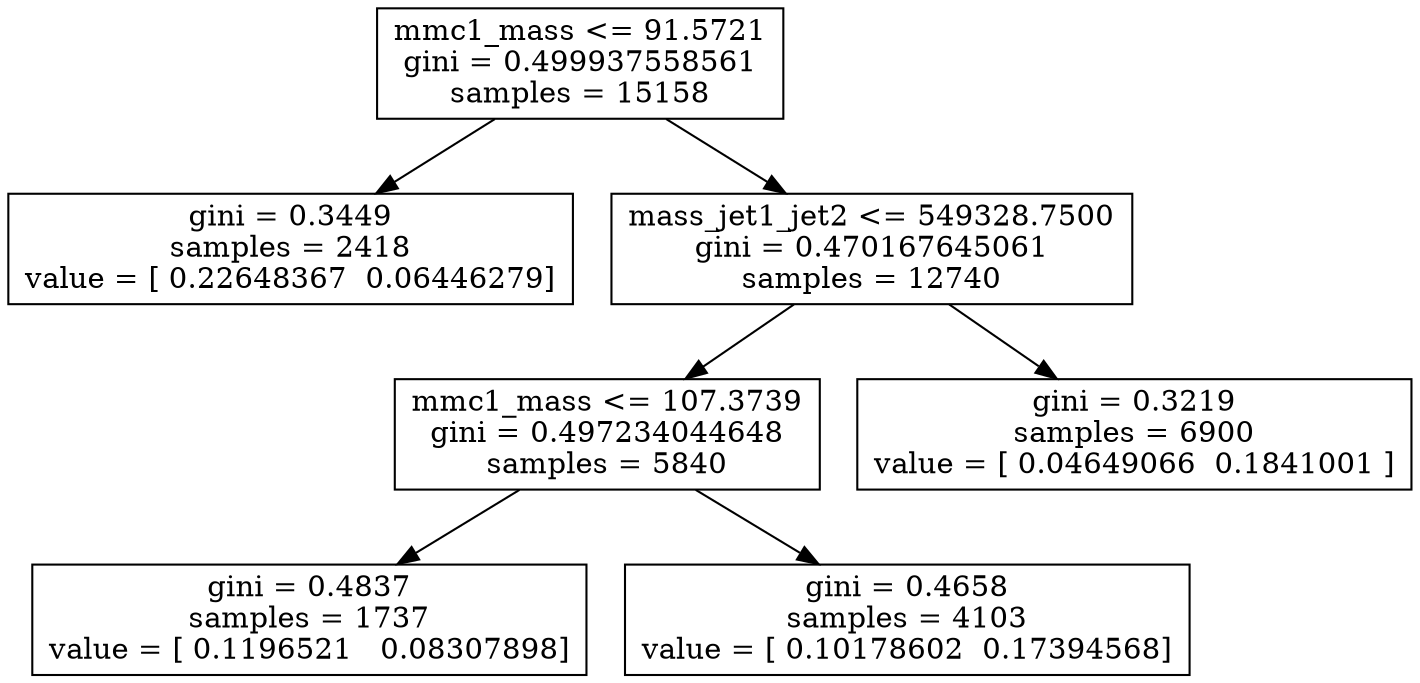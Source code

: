 digraph Tree {
0 [label="mmc1_mass <= 91.5721\ngini = 0.499937558561\nsamples = 15158", shape="box"] ;
1 [label="gini = 0.3449\nsamples = 2418\nvalue = [ 0.22648367  0.06446279]", shape="box"] ;
0 -> 1 ;
2 [label="mass_jet1_jet2 <= 549328.7500\ngini = 0.470167645061\nsamples = 12740", shape="box"] ;
0 -> 2 ;
3 [label="mmc1_mass <= 107.3739\ngini = 0.497234044648\nsamples = 5840", shape="box"] ;
2 -> 3 ;
4 [label="gini = 0.4837\nsamples = 1737\nvalue = [ 0.1196521   0.08307898]", shape="box"] ;
3 -> 4 ;
5 [label="gini = 0.4658\nsamples = 4103\nvalue = [ 0.10178602  0.17394568]", shape="box"] ;
3 -> 5 ;
6 [label="gini = 0.3219\nsamples = 6900\nvalue = [ 0.04649066  0.1841001 ]", shape="box"] ;
2 -> 6 ;
}
